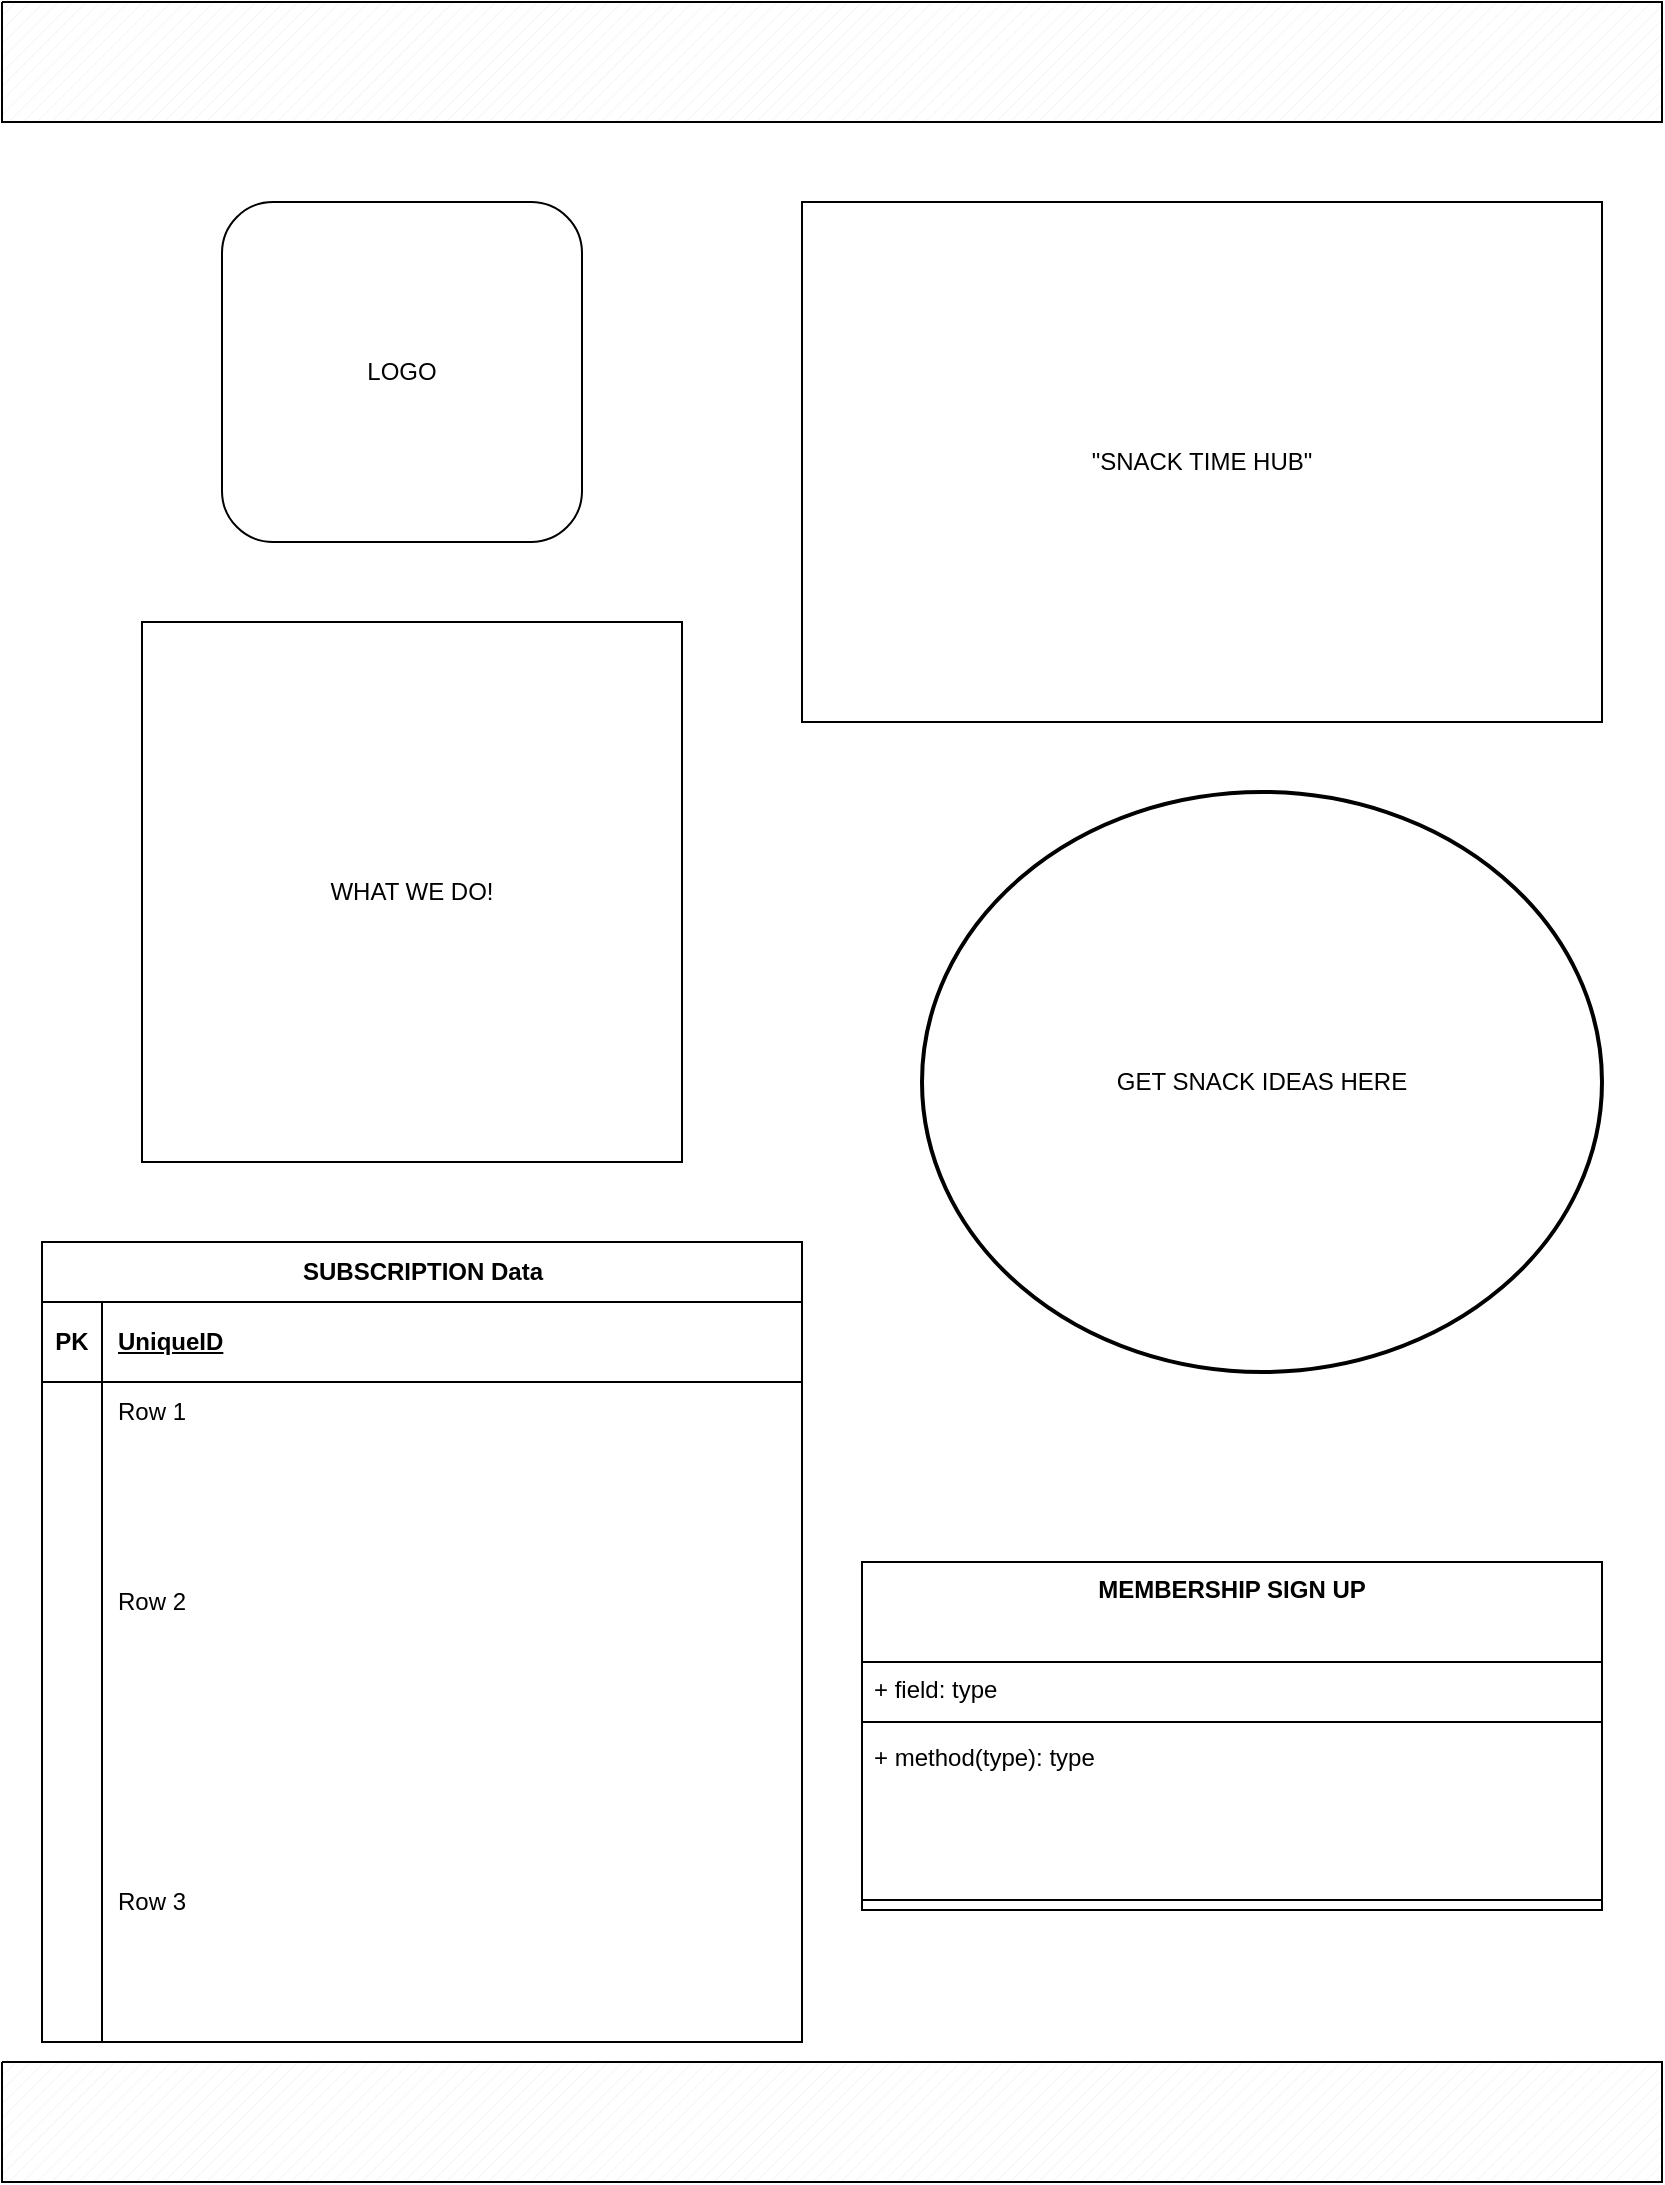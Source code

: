 <mxfile version="28.2.5">
  <diagram name="Page-1" id="C7_CmW_7S5n_Y9hT2Itj">
    <mxGraphModel dx="1440" dy="790" grid="1" gridSize="10" guides="1" tooltips="1" connect="1" arrows="1" fold="1" page="1" pageScale="1" pageWidth="850" pageHeight="1100" math="0" shadow="0">
      <root>
        <mxCell id="0" />
        <mxCell id="1" parent="0" />
        <mxCell id="hpz6M3_p9SZVhZBs3GKl-1" value="LOGO" style="rounded=1;whiteSpace=wrap;html=1;labelBackgroundColor=none;" vertex="1" parent="1">
          <mxGeometry x="120" y="110" width="180" height="170" as="geometry" />
        </mxCell>
        <mxCell id="hpz6M3_p9SZVhZBs3GKl-3" value="&quot;SNACK TIME HUB&quot;" style="html=1;whiteSpace=wrap;labelBackgroundColor=none;" vertex="1" parent="1">
          <mxGeometry x="410" y="110" width="400" height="260" as="geometry" />
        </mxCell>
        <mxCell id="hpz6M3_p9SZVhZBs3GKl-4" value="WHAT WE DO!" style="html=1;whiteSpace=wrap;labelBackgroundColor=none;" vertex="1" parent="1">
          <mxGeometry x="80" y="320" width="270" height="270" as="geometry" />
        </mxCell>
        <object label="SUBSCRIPTION Data" id="hpz6M3_p9SZVhZBs3GKl-5">
          <mxCell style="shape=table;startSize=30;container=1;collapsible=1;childLayout=tableLayout;fixedRows=1;rowLines=0;fontStyle=1;align=center;resizeLast=1;html=1;labelBackgroundColor=none;" vertex="1" parent="1">
            <mxGeometry x="30" y="630" width="380" height="400" as="geometry" />
          </mxCell>
        </object>
        <mxCell id="hpz6M3_p9SZVhZBs3GKl-6" value="" style="shape=tableRow;horizontal=0;startSize=0;swimlaneHead=0;swimlaneBody=0;fillColor=none;collapsible=0;dropTarget=0;points=[[0,0.5],[1,0.5]];portConstraint=eastwest;top=0;left=0;right=0;bottom=1;labelBackgroundColor=none;" vertex="1" parent="hpz6M3_p9SZVhZBs3GKl-5">
          <mxGeometry y="30" width="380" height="40" as="geometry" />
        </mxCell>
        <mxCell id="hpz6M3_p9SZVhZBs3GKl-7" value="PK" style="shape=partialRectangle;connectable=0;fillColor=none;top=0;left=0;bottom=0;right=0;fontStyle=1;overflow=hidden;whiteSpace=wrap;html=1;labelBackgroundColor=none;" vertex="1" parent="hpz6M3_p9SZVhZBs3GKl-6">
          <mxGeometry width="30" height="40" as="geometry">
            <mxRectangle width="30" height="40" as="alternateBounds" />
          </mxGeometry>
        </mxCell>
        <mxCell id="hpz6M3_p9SZVhZBs3GKl-8" value="UniqueID" style="shape=partialRectangle;connectable=0;fillColor=none;top=0;left=0;bottom=0;right=0;align=left;spacingLeft=6;fontStyle=5;overflow=hidden;whiteSpace=wrap;html=1;labelBackgroundColor=none;" vertex="1" parent="hpz6M3_p9SZVhZBs3GKl-6">
          <mxGeometry x="30" width="350" height="40" as="geometry">
            <mxRectangle width="350" height="40" as="alternateBounds" />
          </mxGeometry>
        </mxCell>
        <mxCell id="hpz6M3_p9SZVhZBs3GKl-9" value="" style="shape=tableRow;horizontal=0;startSize=0;swimlaneHead=0;swimlaneBody=0;fillColor=none;collapsible=0;dropTarget=0;points=[[0,0.5],[1,0.5]];portConstraint=eastwest;top=0;left=0;right=0;bottom=0;labelBackgroundColor=none;" vertex="1" parent="hpz6M3_p9SZVhZBs3GKl-5">
          <mxGeometry y="70" width="380" height="30" as="geometry" />
        </mxCell>
        <mxCell id="hpz6M3_p9SZVhZBs3GKl-10" value="" style="shape=partialRectangle;connectable=0;fillColor=none;top=0;left=0;bottom=0;right=0;editable=1;overflow=hidden;whiteSpace=wrap;html=1;labelBackgroundColor=none;" vertex="1" parent="hpz6M3_p9SZVhZBs3GKl-9">
          <mxGeometry width="30" height="30" as="geometry">
            <mxRectangle width="30" height="30" as="alternateBounds" />
          </mxGeometry>
        </mxCell>
        <mxCell id="hpz6M3_p9SZVhZBs3GKl-11" value="Row 1" style="shape=partialRectangle;connectable=0;fillColor=none;top=0;left=0;bottom=0;right=0;align=left;spacingLeft=6;overflow=hidden;whiteSpace=wrap;html=1;labelBackgroundColor=none;" vertex="1" parent="hpz6M3_p9SZVhZBs3GKl-9">
          <mxGeometry x="30" width="350" height="30" as="geometry">
            <mxRectangle width="350" height="30" as="alternateBounds" />
          </mxGeometry>
        </mxCell>
        <mxCell id="hpz6M3_p9SZVhZBs3GKl-12" value="" style="shape=tableRow;horizontal=0;startSize=0;swimlaneHead=0;swimlaneBody=0;fillColor=none;collapsible=0;dropTarget=0;points=[[0,0.5],[1,0.5]];portConstraint=eastwest;top=0;left=0;right=0;bottom=0;labelBackgroundColor=none;" vertex="1" parent="hpz6M3_p9SZVhZBs3GKl-5">
          <mxGeometry y="100" width="380" height="160" as="geometry" />
        </mxCell>
        <mxCell id="hpz6M3_p9SZVhZBs3GKl-13" value="" style="shape=partialRectangle;connectable=0;fillColor=none;top=0;left=0;bottom=0;right=0;editable=1;overflow=hidden;whiteSpace=wrap;html=1;labelBackgroundColor=none;" vertex="1" parent="hpz6M3_p9SZVhZBs3GKl-12">
          <mxGeometry width="30" height="160" as="geometry">
            <mxRectangle width="30" height="160" as="alternateBounds" />
          </mxGeometry>
        </mxCell>
        <mxCell id="hpz6M3_p9SZVhZBs3GKl-14" value="Row 2" style="shape=partialRectangle;connectable=0;fillColor=none;top=0;left=0;bottom=0;right=0;align=left;spacingLeft=6;overflow=hidden;whiteSpace=wrap;html=1;labelBackgroundColor=none;" vertex="1" parent="hpz6M3_p9SZVhZBs3GKl-12">
          <mxGeometry x="30" width="350" height="160" as="geometry">
            <mxRectangle width="350" height="160" as="alternateBounds" />
          </mxGeometry>
        </mxCell>
        <mxCell id="hpz6M3_p9SZVhZBs3GKl-15" value="" style="shape=tableRow;horizontal=0;startSize=0;swimlaneHead=0;swimlaneBody=0;fillColor=none;collapsible=0;dropTarget=0;points=[[0,0.5],[1,0.5]];portConstraint=eastwest;top=0;left=0;right=0;bottom=0;labelBackgroundColor=none;" vertex="1" parent="hpz6M3_p9SZVhZBs3GKl-5">
          <mxGeometry y="260" width="380" height="140" as="geometry" />
        </mxCell>
        <mxCell id="hpz6M3_p9SZVhZBs3GKl-16" value="" style="shape=partialRectangle;connectable=0;fillColor=none;top=0;left=0;bottom=0;right=0;editable=1;overflow=hidden;whiteSpace=wrap;html=1;labelBackgroundColor=none;" vertex="1" parent="hpz6M3_p9SZVhZBs3GKl-15">
          <mxGeometry width="30" height="140" as="geometry">
            <mxRectangle width="30" height="140" as="alternateBounds" />
          </mxGeometry>
        </mxCell>
        <mxCell id="hpz6M3_p9SZVhZBs3GKl-17" value="Row 3" style="shape=partialRectangle;connectable=0;fillColor=none;top=0;left=0;bottom=0;right=0;align=left;spacingLeft=6;overflow=hidden;whiteSpace=wrap;html=1;labelBackgroundColor=none;" vertex="1" parent="hpz6M3_p9SZVhZBs3GKl-15">
          <mxGeometry x="30" width="350" height="140" as="geometry">
            <mxRectangle width="350" height="140" as="alternateBounds" />
          </mxGeometry>
        </mxCell>
        <mxCell id="hpz6M3_p9SZVhZBs3GKl-20" value="" style="verticalLabelPosition=bottom;verticalAlign=top;html=1;shape=mxgraph.basic.patternFillRect;fillStyle=diag;step=5;fillStrokeWidth=0.2;fillStrokeColor=#dddddd;labelBackgroundColor=none;" vertex="1" parent="1">
          <mxGeometry x="10" y="1040" width="830" height="60" as="geometry" />
        </mxCell>
        <mxCell id="hpz6M3_p9SZVhZBs3GKl-21" value="MEMBERSHIP SIGN UP" style="swimlane;fontStyle=1;align=center;verticalAlign=top;childLayout=stackLayout;horizontal=1;startSize=50;horizontalStack=0;resizeParent=1;resizeParentMax=0;resizeLast=0;collapsible=1;marginBottom=0;whiteSpace=wrap;html=1;" vertex="1" parent="1">
          <mxGeometry x="440" y="790" width="370" height="174" as="geometry" />
        </mxCell>
        <mxCell id="hpz6M3_p9SZVhZBs3GKl-22" value="+ field: type" style="text;strokeColor=none;fillColor=none;align=left;verticalAlign=top;spacingLeft=4;spacingRight=4;overflow=hidden;rotatable=0;points=[[0,0.5],[1,0.5]];portConstraint=eastwest;whiteSpace=wrap;html=1;" vertex="1" parent="hpz6M3_p9SZVhZBs3GKl-21">
          <mxGeometry y="50" width="370" height="26" as="geometry" />
        </mxCell>
        <mxCell id="hpz6M3_p9SZVhZBs3GKl-23" value="" style="line;strokeWidth=1;fillColor=none;align=left;verticalAlign=middle;spacingTop=-1;spacingLeft=3;spacingRight=3;rotatable=0;labelPosition=right;points=[];portConstraint=eastwest;strokeColor=inherit;" vertex="1" parent="hpz6M3_p9SZVhZBs3GKl-21">
          <mxGeometry y="76" width="370" height="8" as="geometry" />
        </mxCell>
        <mxCell id="hpz6M3_p9SZVhZBs3GKl-24" value="+ method(type): type" style="text;strokeColor=none;fillColor=none;align=left;verticalAlign=top;spacingLeft=4;spacingRight=4;overflow=hidden;rotatable=0;points=[[0,0.5],[1,0.5]];portConstraint=eastwest;whiteSpace=wrap;html=1;" vertex="1" parent="hpz6M3_p9SZVhZBs3GKl-21">
          <mxGeometry y="84" width="370" height="80" as="geometry" />
        </mxCell>
        <mxCell id="hpz6M3_p9SZVhZBs3GKl-27" value="" style="line;strokeWidth=1;rotatable=0;dashed=0;labelPosition=right;align=left;verticalAlign=middle;spacingTop=0;spacingLeft=6;points=[];portConstraint=eastwest;" vertex="1" parent="hpz6M3_p9SZVhZBs3GKl-21">
          <mxGeometry y="164" width="370" height="10" as="geometry" />
        </mxCell>
        <mxCell id="hpz6M3_p9SZVhZBs3GKl-28" value="GET SNACK IDEAS HERE" style="strokeWidth=2;html=1;shape=mxgraph.flowchart.start_2;whiteSpace=wrap;" vertex="1" parent="1">
          <mxGeometry x="470" y="405" width="340" height="290" as="geometry" />
        </mxCell>
        <mxCell id="hpz6M3_p9SZVhZBs3GKl-29" value="" style="verticalLabelPosition=bottom;verticalAlign=top;html=1;shape=mxgraph.basic.patternFillRect;fillStyle=diag;step=5;fillStrokeWidth=0.2;fillStrokeColor=#dddddd;labelBackgroundColor=none;" vertex="1" parent="1">
          <mxGeometry x="10" y="10" width="830" height="60" as="geometry" />
        </mxCell>
      </root>
    </mxGraphModel>
  </diagram>
</mxfile>
